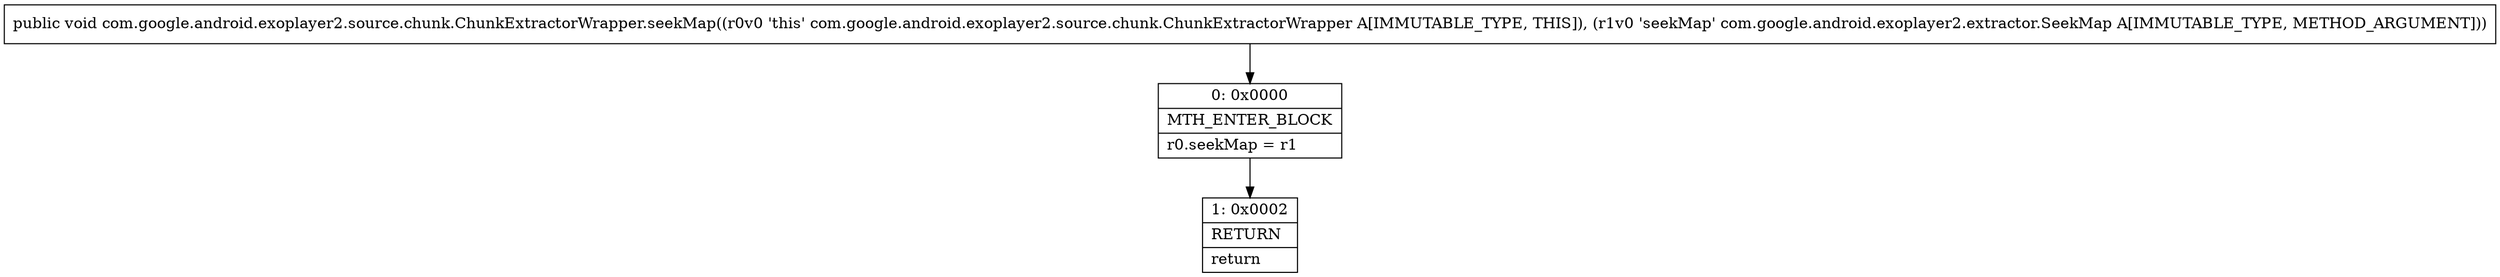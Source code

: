 digraph "CFG forcom.google.android.exoplayer2.source.chunk.ChunkExtractorWrapper.seekMap(Lcom\/google\/android\/exoplayer2\/extractor\/SeekMap;)V" {
Node_0 [shape=record,label="{0\:\ 0x0000|MTH_ENTER_BLOCK\l|r0.seekMap = r1\l}"];
Node_1 [shape=record,label="{1\:\ 0x0002|RETURN\l|return\l}"];
MethodNode[shape=record,label="{public void com.google.android.exoplayer2.source.chunk.ChunkExtractorWrapper.seekMap((r0v0 'this' com.google.android.exoplayer2.source.chunk.ChunkExtractorWrapper A[IMMUTABLE_TYPE, THIS]), (r1v0 'seekMap' com.google.android.exoplayer2.extractor.SeekMap A[IMMUTABLE_TYPE, METHOD_ARGUMENT])) }"];
MethodNode -> Node_0;
Node_0 -> Node_1;
}

